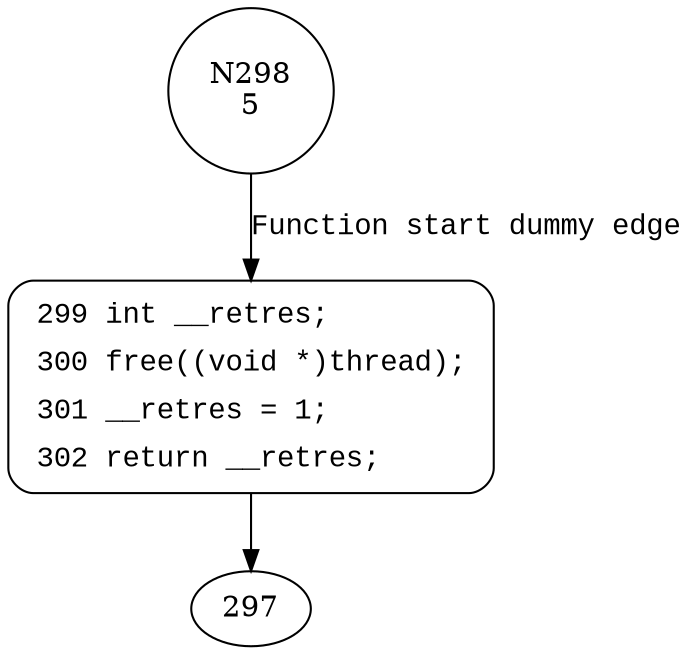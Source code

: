 digraph stdThreadDestroy {
298 [shape="circle" label="N298\n5"]
299 [shape="circle" label="N299\n4"]
299 [style="filled,bold" penwidth="1" fillcolor="white" fontname="Courier New" shape="Mrecord" label=<<table border="0" cellborder="0" cellpadding="3" bgcolor="white"><tr><td align="right">299</td><td align="left">int __retres;</td></tr><tr><td align="right">300</td><td align="left">free((void *)thread);</td></tr><tr><td align="right">301</td><td align="left">__retres = 1;</td></tr><tr><td align="right">302</td><td align="left">return __retres;</td></tr></table>>]
299 -> 297[label=""]
298 -> 299 [label="Function start dummy edge" fontname="Courier New"]
}